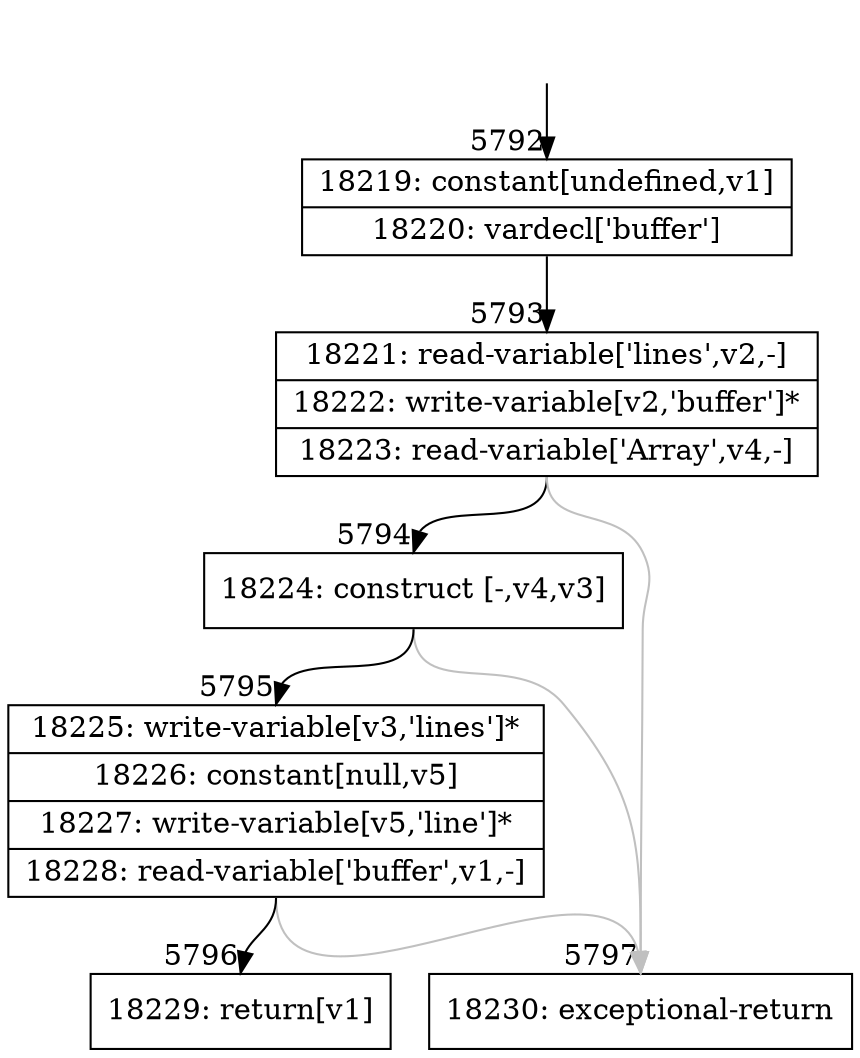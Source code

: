 digraph {
rankdir="TD"
BB_entry548[shape=none,label=""];
BB_entry548 -> BB5792 [tailport=s, headport=n, headlabel="    5792"]
BB5792 [shape=record label="{18219: constant[undefined,v1]|18220: vardecl['buffer']}" ] 
BB5792 -> BB5793 [tailport=s, headport=n, headlabel="      5793"]
BB5793 [shape=record label="{18221: read-variable['lines',v2,-]|18222: write-variable[v2,'buffer']*|18223: read-variable['Array',v4,-]}" ] 
BB5793 -> BB5794 [tailport=s, headport=n, headlabel="      5794"]
BB5793 -> BB5797 [tailport=s, headport=n, color=gray, headlabel="      5797"]
BB5794 [shape=record label="{18224: construct [-,v4,v3]}" ] 
BB5794 -> BB5795 [tailport=s, headport=n, headlabel="      5795"]
BB5794 -> BB5797 [tailport=s, headport=n, color=gray]
BB5795 [shape=record label="{18225: write-variable[v3,'lines']*|18226: constant[null,v5]|18227: write-variable[v5,'line']*|18228: read-variable['buffer',v1,-]}" ] 
BB5795 -> BB5796 [tailport=s, headport=n, headlabel="      5796"]
BB5795 -> BB5797 [tailport=s, headport=n, color=gray]
BB5796 [shape=record label="{18229: return[v1]}" ] 
BB5797 [shape=record label="{18230: exceptional-return}" ] 
//#$~ 3417
}
